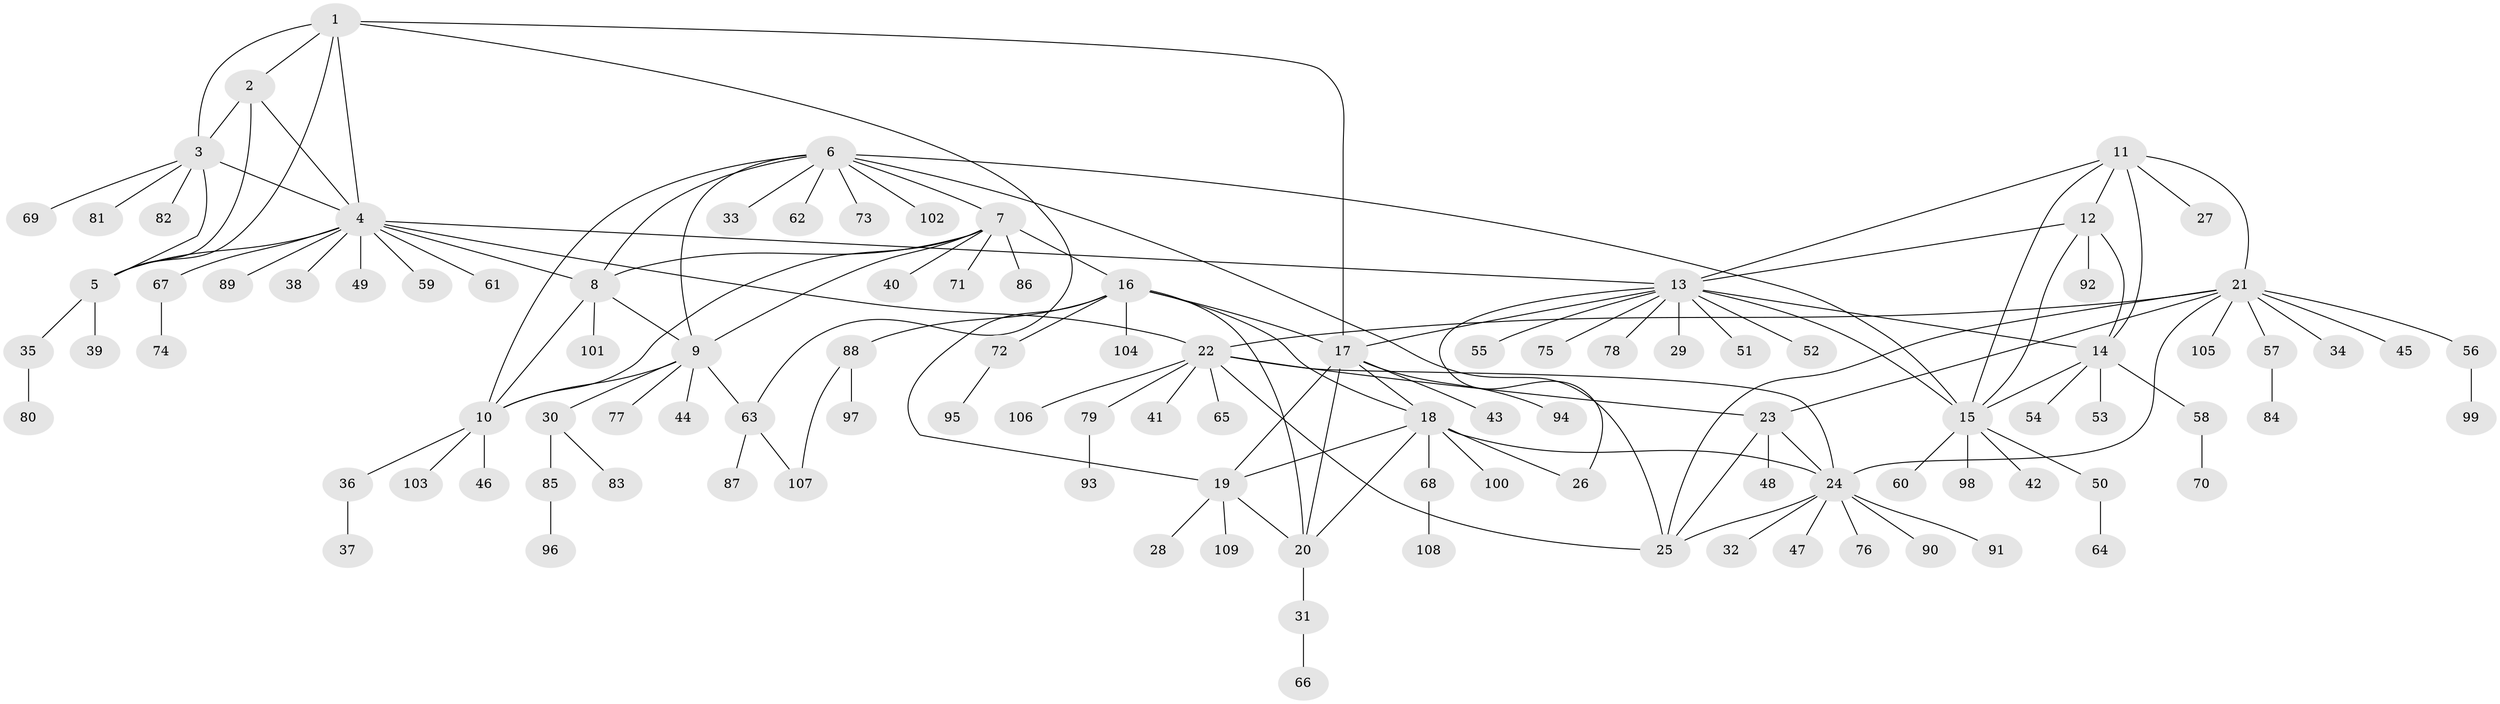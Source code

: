 // coarse degree distribution, {6: 0.047619047619047616, 4: 0.047619047619047616, 12: 0.011904761904761904, 9: 0.023809523809523808, 14: 0.011904761904761904, 5: 0.047619047619047616, 7: 0.03571428571428571, 8: 0.03571428571428571, 11: 0.011904761904761904, 10: 0.011904761904761904, 1: 0.6428571428571429, 3: 0.023809523809523808, 2: 0.047619047619047616}
// Generated by graph-tools (version 1.1) at 2025/42/03/06/25 10:42:07]
// undirected, 109 vertices, 147 edges
graph export_dot {
graph [start="1"]
  node [color=gray90,style=filled];
  1;
  2;
  3;
  4;
  5;
  6;
  7;
  8;
  9;
  10;
  11;
  12;
  13;
  14;
  15;
  16;
  17;
  18;
  19;
  20;
  21;
  22;
  23;
  24;
  25;
  26;
  27;
  28;
  29;
  30;
  31;
  32;
  33;
  34;
  35;
  36;
  37;
  38;
  39;
  40;
  41;
  42;
  43;
  44;
  45;
  46;
  47;
  48;
  49;
  50;
  51;
  52;
  53;
  54;
  55;
  56;
  57;
  58;
  59;
  60;
  61;
  62;
  63;
  64;
  65;
  66;
  67;
  68;
  69;
  70;
  71;
  72;
  73;
  74;
  75;
  76;
  77;
  78;
  79;
  80;
  81;
  82;
  83;
  84;
  85;
  86;
  87;
  88;
  89;
  90;
  91;
  92;
  93;
  94;
  95;
  96;
  97;
  98;
  99;
  100;
  101;
  102;
  103;
  104;
  105;
  106;
  107;
  108;
  109;
  1 -- 2;
  1 -- 3;
  1 -- 4;
  1 -- 5;
  1 -- 17;
  1 -- 63;
  2 -- 3;
  2 -- 4;
  2 -- 5;
  3 -- 4;
  3 -- 5;
  3 -- 69;
  3 -- 81;
  3 -- 82;
  4 -- 5;
  4 -- 8;
  4 -- 13;
  4 -- 22;
  4 -- 38;
  4 -- 49;
  4 -- 59;
  4 -- 61;
  4 -- 67;
  4 -- 89;
  5 -- 35;
  5 -- 39;
  6 -- 7;
  6 -- 8;
  6 -- 9;
  6 -- 10;
  6 -- 15;
  6 -- 25;
  6 -- 33;
  6 -- 62;
  6 -- 73;
  6 -- 102;
  7 -- 8;
  7 -- 9;
  7 -- 10;
  7 -- 16;
  7 -- 40;
  7 -- 71;
  7 -- 86;
  8 -- 9;
  8 -- 10;
  8 -- 101;
  9 -- 10;
  9 -- 30;
  9 -- 44;
  9 -- 63;
  9 -- 77;
  10 -- 36;
  10 -- 46;
  10 -- 103;
  11 -- 12;
  11 -- 13;
  11 -- 14;
  11 -- 15;
  11 -- 21;
  11 -- 27;
  12 -- 13;
  12 -- 14;
  12 -- 15;
  12 -- 92;
  13 -- 14;
  13 -- 15;
  13 -- 17;
  13 -- 26;
  13 -- 29;
  13 -- 51;
  13 -- 52;
  13 -- 55;
  13 -- 75;
  13 -- 78;
  14 -- 15;
  14 -- 53;
  14 -- 54;
  14 -- 58;
  15 -- 42;
  15 -- 50;
  15 -- 60;
  15 -- 98;
  16 -- 17;
  16 -- 18;
  16 -- 19;
  16 -- 20;
  16 -- 72;
  16 -- 88;
  16 -- 104;
  17 -- 18;
  17 -- 19;
  17 -- 20;
  17 -- 43;
  17 -- 94;
  18 -- 19;
  18 -- 20;
  18 -- 24;
  18 -- 26;
  18 -- 68;
  18 -- 100;
  19 -- 20;
  19 -- 28;
  19 -- 109;
  20 -- 31;
  21 -- 22;
  21 -- 23;
  21 -- 24;
  21 -- 25;
  21 -- 34;
  21 -- 45;
  21 -- 56;
  21 -- 57;
  21 -- 105;
  22 -- 23;
  22 -- 24;
  22 -- 25;
  22 -- 41;
  22 -- 65;
  22 -- 79;
  22 -- 106;
  23 -- 24;
  23 -- 25;
  23 -- 48;
  24 -- 25;
  24 -- 32;
  24 -- 47;
  24 -- 76;
  24 -- 90;
  24 -- 91;
  30 -- 83;
  30 -- 85;
  31 -- 66;
  35 -- 80;
  36 -- 37;
  50 -- 64;
  56 -- 99;
  57 -- 84;
  58 -- 70;
  63 -- 87;
  63 -- 107;
  67 -- 74;
  68 -- 108;
  72 -- 95;
  79 -- 93;
  85 -- 96;
  88 -- 97;
  88 -- 107;
}
